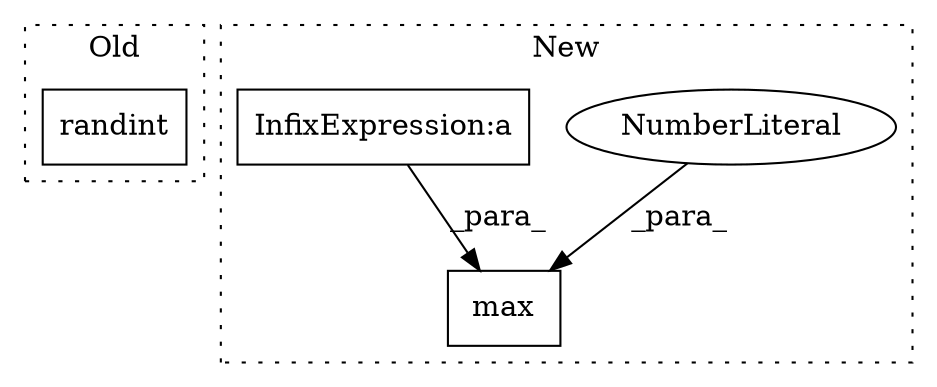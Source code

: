 digraph G {
subgraph cluster0 {
1 [label="randint" a="32" s="710,747" l="8,1" shape="box"];
label = "Old";
style="dotted";
}
subgraph cluster1 {
2 [label="max" a="32" s="552,574" l="4,1" shape="box"];
3 [label="NumberLiteral" a="34" s="556" l="1" shape="ellipse"];
4 [label="InfixExpression:a" a="27" s="504" l="3" shape="box"];
label = "New";
style="dotted";
}
3 -> 2 [label="_para_"];
4 -> 2 [label="_para_"];
}